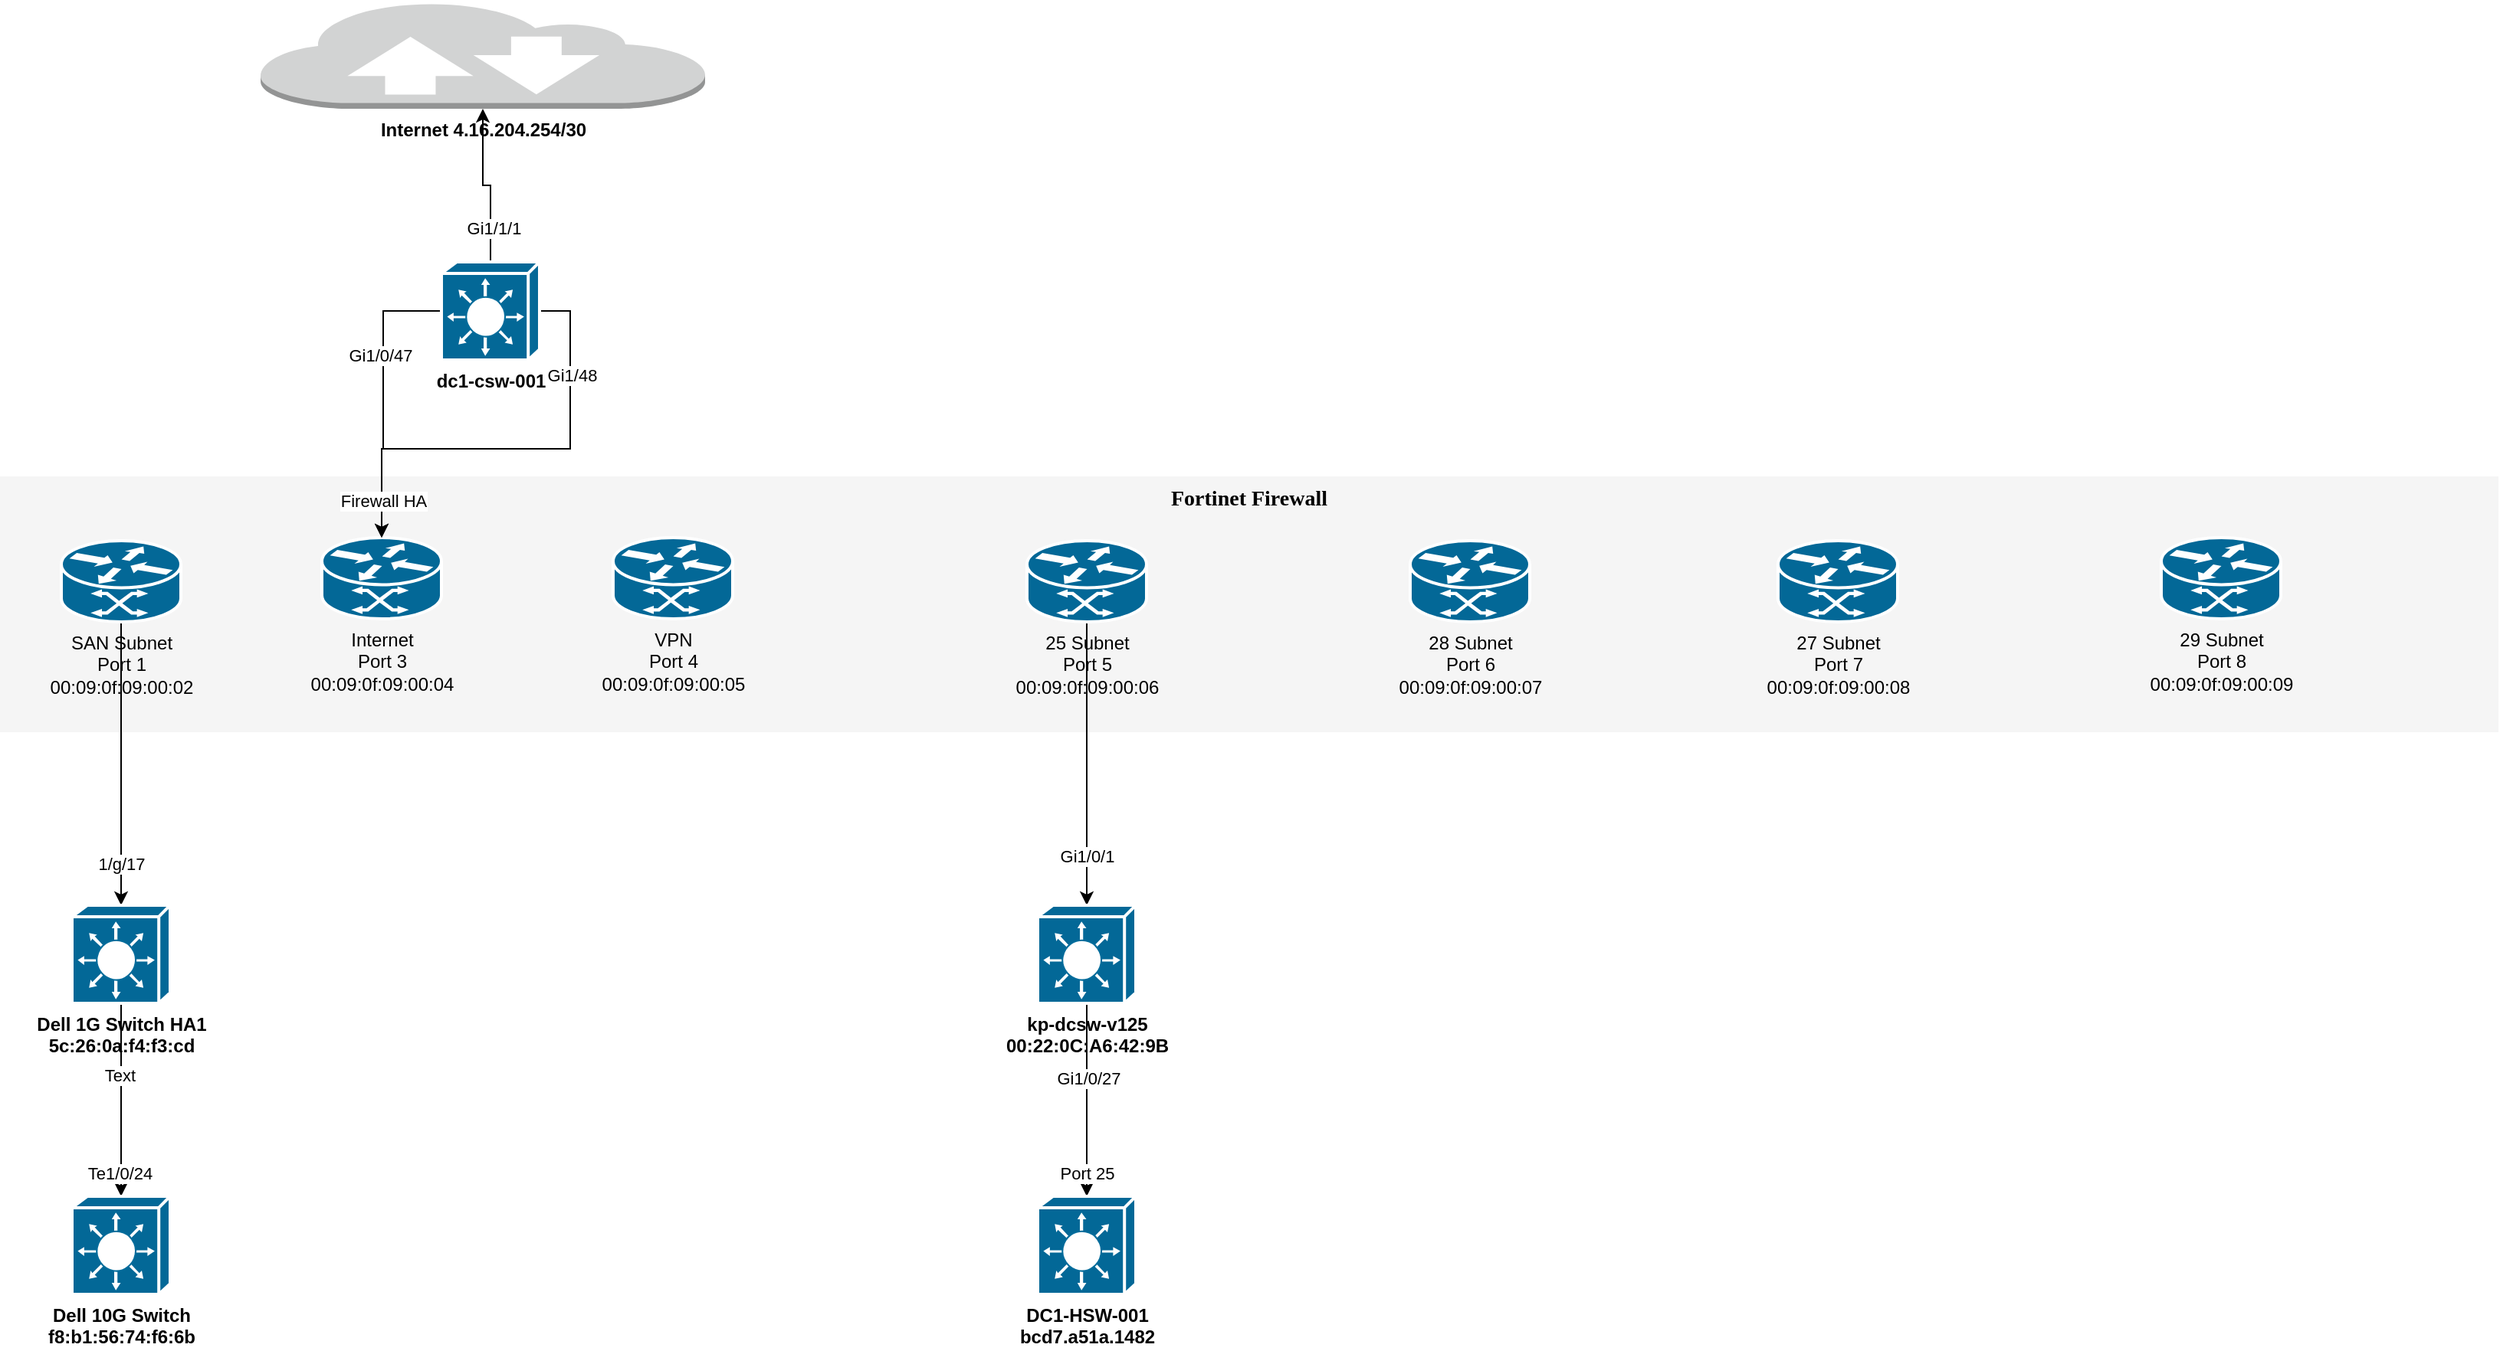 <mxfile version="24.0.7" type="github">
  <diagram name="Page-1" id="c37626ed-c26b-45fb-9056-f9ebc6bb27b6">
    <mxGraphModel dx="2074" dy="1114" grid="1" gridSize="10" guides="1" tooltips="1" connect="1" arrows="1" fold="1" page="1" pageScale="1" pageWidth="1100" pageHeight="850" background="none" math="0" shadow="0">
      <root>
        <mxCell id="0" />
        <mxCell id="1" parent="0" />
        <mxCell id="1c7a67bf8fd3230f-83" value="Fortinet Firewall" style="whiteSpace=wrap;html=1;rounded=0;shadow=0;comic=0;strokeWidth=1;fontFamily=Verdana;fontSize=14;fillColor=#f5f5f5;strokeColor=none;verticalAlign=top;fontStyle=1" parent="1" vertex="1">
          <mxGeometry x="290" y="330" width="1630" height="167" as="geometry" />
        </mxCell>
        <mxCell id="mh3bhrRl3af4ebjUZuJ7-24" style="edgeStyle=orthogonalEdgeStyle;rounded=0;orthogonalLoop=1;jettySize=auto;html=1;" edge="1" parent="1" source="mh3bhrRl3af4ebjUZuJ7-1" target="mh3bhrRl3af4ebjUZuJ7-23">
          <mxGeometry relative="1" as="geometry" />
        </mxCell>
        <mxCell id="mh3bhrRl3af4ebjUZuJ7-25" value="Gi1/0/1" style="edgeLabel;html=1;align=center;verticalAlign=middle;resizable=0;points=[];" vertex="1" connectable="0" parent="mh3bhrRl3af4ebjUZuJ7-24">
          <mxGeometry x="0.65" relative="1" as="geometry">
            <mxPoint as="offset" />
          </mxGeometry>
        </mxCell>
        <mxCell id="mh3bhrRl3af4ebjUZuJ7-1" value="&lt;div&gt;25 Subnet&lt;/div&gt;&lt;div&gt;Port 5&lt;/div&gt;&lt;div&gt;00:09:0f:09:00:06&lt;/div&gt;" style="shape=mxgraph.cisco.routers.atm_router;sketch=0;html=1;pointerEvents=1;dashed=0;fillColor=#036897;strokeColor=#ffffff;strokeWidth=2;verticalLabelPosition=bottom;verticalAlign=top;align=center;outlineConnect=0;" vertex="1" parent="1">
          <mxGeometry x="960" y="372" width="78" height="53" as="geometry" />
        </mxCell>
        <mxCell id="mh3bhrRl3af4ebjUZuJ7-7" value="&lt;div&gt;27 Subnet&lt;/div&gt;&lt;div&gt;Port 7&lt;/div&gt;&lt;div&gt;00:09:0f:09:00:08&lt;/div&gt;" style="shape=mxgraph.cisco.routers.atm_router;sketch=0;html=1;pointerEvents=1;dashed=0;fillColor=#036897;strokeColor=#ffffff;strokeWidth=2;verticalLabelPosition=bottom;verticalAlign=top;align=center;outlineConnect=0;" vertex="1" parent="1">
          <mxGeometry x="1450" y="372" width="78" height="53" as="geometry" />
        </mxCell>
        <mxCell id="mh3bhrRl3af4ebjUZuJ7-8" value="&lt;div&gt;28 Subnet&lt;/div&gt;&lt;div&gt;Port 6&lt;/div&gt;&lt;div&gt;00:09:0f:09:00:07&lt;/div&gt;" style="shape=mxgraph.cisco.routers.atm_router;sketch=0;html=1;pointerEvents=1;dashed=0;fillColor=#036897;strokeColor=#ffffff;strokeWidth=2;verticalLabelPosition=bottom;verticalAlign=top;align=center;outlineConnect=0;" vertex="1" parent="1">
          <mxGeometry x="1210" y="372" width="78" height="53" as="geometry" />
        </mxCell>
        <mxCell id="mh3bhrRl3af4ebjUZuJ7-9" value="&lt;div&gt;29 Subnet&lt;/div&gt;&lt;div&gt;Port 8&lt;/div&gt;&lt;div&gt;00:09:0f:09:00:09&lt;/div&gt;" style="shape=mxgraph.cisco.routers.atm_router;sketch=0;html=1;pointerEvents=1;dashed=0;fillColor=#036897;strokeColor=#ffffff;strokeWidth=2;verticalLabelPosition=bottom;verticalAlign=top;align=center;outlineConnect=0;" vertex="1" parent="1">
          <mxGeometry x="1700" y="370" width="78" height="53" as="geometry" />
        </mxCell>
        <mxCell id="mh3bhrRl3af4ebjUZuJ7-45" style="edgeStyle=orthogonalEdgeStyle;rounded=0;orthogonalLoop=1;jettySize=auto;html=1;" edge="1" parent="1" source="mh3bhrRl3af4ebjUZuJ7-10" target="mh3bhrRl3af4ebjUZuJ7-43">
          <mxGeometry relative="1" as="geometry" />
        </mxCell>
        <mxCell id="mh3bhrRl3af4ebjUZuJ7-49" value="1/g/17" style="edgeLabel;html=1;align=center;verticalAlign=middle;resizable=0;points=[];" vertex="1" connectable="0" parent="mh3bhrRl3af4ebjUZuJ7-45">
          <mxGeometry x="0.708" relative="1" as="geometry">
            <mxPoint as="offset" />
          </mxGeometry>
        </mxCell>
        <mxCell id="mh3bhrRl3af4ebjUZuJ7-10" value="&lt;div&gt;SAN Subnet&lt;/div&gt;&lt;div&gt;Port 1&lt;/div&gt;&lt;div&gt;00:09:0f:09:00:02&lt;/div&gt;&lt;div&gt;&lt;br&gt;&lt;/div&gt;" style="shape=mxgraph.cisco.routers.atm_router;sketch=0;html=1;pointerEvents=1;dashed=0;fillColor=#036897;strokeColor=#ffffff;strokeWidth=2;verticalLabelPosition=bottom;verticalAlign=top;align=center;outlineConnect=0;" vertex="1" parent="1">
          <mxGeometry x="330" y="372" width="78" height="53" as="geometry" />
        </mxCell>
        <mxCell id="mh3bhrRl3af4ebjUZuJ7-11" value="&lt;div&gt;VPN&lt;/div&gt;&lt;div&gt;Port 4&lt;/div&gt;&lt;div&gt;00:09:0f:09:00:05&lt;/div&gt;" style="shape=mxgraph.cisco.routers.atm_router;sketch=0;html=1;pointerEvents=1;dashed=0;fillColor=#036897;strokeColor=#ffffff;strokeWidth=2;verticalLabelPosition=bottom;verticalAlign=top;align=center;outlineConnect=0;" vertex="1" parent="1">
          <mxGeometry x="690" y="370" width="78" height="53" as="geometry" />
        </mxCell>
        <mxCell id="mh3bhrRl3af4ebjUZuJ7-14" value="&lt;div&gt;Internet&lt;/div&gt;&lt;div&gt;Port 3&lt;/div&gt;&lt;div&gt;00:09:0f:09:00:04&lt;/div&gt;" style="shape=mxgraph.cisco.routers.atm_router;sketch=0;html=1;pointerEvents=1;dashed=0;fillColor=#036897;strokeColor=#ffffff;strokeWidth=2;verticalLabelPosition=bottom;verticalAlign=top;align=center;outlineConnect=0;" vertex="1" parent="1">
          <mxGeometry x="500" y="370" width="78" height="53" as="geometry" />
        </mxCell>
        <mxCell id="mh3bhrRl3af4ebjUZuJ7-17" value="&lt;b&gt;Internet 4.16.204.254/30&lt;/b&gt;" style="outlineConnect=0;dashed=0;verticalLabelPosition=bottom;verticalAlign=top;align=center;html=1;shape=mxgraph.aws3.internet_2;fillColor=#D2D3D3;gradientColor=none;" vertex="1" parent="1">
          <mxGeometry x="460" y="20" width="290" height="70" as="geometry" />
        </mxCell>
        <mxCell id="mh3bhrRl3af4ebjUZuJ7-40" style="edgeStyle=orthogonalEdgeStyle;rounded=0;orthogonalLoop=1;jettySize=auto;html=1;" edge="1" parent="1" source="mh3bhrRl3af4ebjUZuJ7-23" target="mh3bhrRl3af4ebjUZuJ7-37">
          <mxGeometry relative="1" as="geometry" />
        </mxCell>
        <mxCell id="mh3bhrRl3af4ebjUZuJ7-41" value="Port 25" style="edgeLabel;html=1;align=center;verticalAlign=middle;resizable=0;points=[];" vertex="1" connectable="0" parent="mh3bhrRl3af4ebjUZuJ7-40">
          <mxGeometry x="0.507" y="-2" relative="1" as="geometry">
            <mxPoint x="2" y="16" as="offset" />
          </mxGeometry>
        </mxCell>
        <mxCell id="mh3bhrRl3af4ebjUZuJ7-42" value="Gi1/0/27" style="edgeLabel;html=1;align=center;verticalAlign=middle;resizable=0;points=[];" vertex="1" connectable="0" parent="mh3bhrRl3af4ebjUZuJ7-40">
          <mxGeometry x="-0.507" y="1" relative="1" as="geometry">
            <mxPoint y="18" as="offset" />
          </mxGeometry>
        </mxCell>
        <mxCell id="mh3bhrRl3af4ebjUZuJ7-23" value="&lt;div&gt;&lt;b&gt;kp-dcsw-v125&lt;br&gt;&lt;/b&gt;&lt;/div&gt;&lt;div&gt;&lt;b&gt;00:22:0C:A6:42:9B&lt;/b&gt;&lt;/div&gt;" style="shape=mxgraph.cisco.switches.layer_3_switch;sketch=0;html=1;pointerEvents=1;dashed=0;fillColor=#036897;strokeColor=#ffffff;strokeWidth=2;verticalLabelPosition=bottom;verticalAlign=top;align=center;outlineConnect=0;" vertex="1" parent="1">
          <mxGeometry x="967" y="610" width="64" height="64" as="geometry" />
        </mxCell>
        <mxCell id="mh3bhrRl3af4ebjUZuJ7-29" style="edgeStyle=orthogonalEdgeStyle;rounded=0;orthogonalLoop=1;jettySize=auto;html=1;" edge="1" parent="1" source="mh3bhrRl3af4ebjUZuJ7-26" target="mh3bhrRl3af4ebjUZuJ7-14">
          <mxGeometry relative="1" as="geometry">
            <Array as="points">
              <mxPoint x="540" y="222" />
              <mxPoint x="540" y="312" />
              <mxPoint x="539" y="312" />
            </Array>
          </mxGeometry>
        </mxCell>
        <mxCell id="mh3bhrRl3af4ebjUZuJ7-31" value="Gi1/0/47" style="edgeLabel;html=1;align=center;verticalAlign=middle;resizable=0;points=[];" vertex="1" connectable="0" parent="mh3bhrRl3af4ebjUZuJ7-29">
          <mxGeometry x="-0.283" y="-2" relative="1" as="geometry">
            <mxPoint as="offset" />
          </mxGeometry>
        </mxCell>
        <mxCell id="mh3bhrRl3af4ebjUZuJ7-30" style="edgeStyle=orthogonalEdgeStyle;rounded=0;orthogonalLoop=1;jettySize=auto;html=1;exitX=1;exitY=0.5;exitDx=0;exitDy=0;exitPerimeter=0;" edge="1" parent="1" source="mh3bhrRl3af4ebjUZuJ7-26" target="mh3bhrRl3af4ebjUZuJ7-14">
          <mxGeometry relative="1" as="geometry">
            <mxPoint x="670" y="310" as="targetPoint" />
          </mxGeometry>
        </mxCell>
        <mxCell id="mh3bhrRl3af4ebjUZuJ7-32" value="&lt;div&gt;Gi1/48&lt;/div&gt;" style="edgeLabel;html=1;align=center;verticalAlign=middle;resizable=0;points=[];" vertex="1" connectable="0" parent="mh3bhrRl3af4ebjUZuJ7-30">
          <mxGeometry x="-0.574" y="1" relative="1" as="geometry">
            <mxPoint as="offset" />
          </mxGeometry>
        </mxCell>
        <mxCell id="mh3bhrRl3af4ebjUZuJ7-33" value="Firewall HA" style="edgeLabel;html=1;align=center;verticalAlign=middle;resizable=0;points=[];" vertex="1" connectable="0" parent="mh3bhrRl3af4ebjUZuJ7-30">
          <mxGeometry x="0.835" y="1" relative="1" as="geometry">
            <mxPoint as="offset" />
          </mxGeometry>
        </mxCell>
        <mxCell id="mh3bhrRl3af4ebjUZuJ7-34" style="edgeStyle=orthogonalEdgeStyle;rounded=0;orthogonalLoop=1;jettySize=auto;html=1;" edge="1" parent="1" source="mh3bhrRl3af4ebjUZuJ7-26" target="mh3bhrRl3af4ebjUZuJ7-17">
          <mxGeometry relative="1" as="geometry" />
        </mxCell>
        <mxCell id="mh3bhrRl3af4ebjUZuJ7-35" value="&lt;div&gt;Gi1/1/1&lt;/div&gt;" style="edgeLabel;html=1;align=center;verticalAlign=middle;resizable=0;points=[];" vertex="1" connectable="0" parent="mh3bhrRl3af4ebjUZuJ7-34">
          <mxGeometry x="-0.581" y="-2" relative="1" as="geometry">
            <mxPoint as="offset" />
          </mxGeometry>
        </mxCell>
        <mxCell id="mh3bhrRl3af4ebjUZuJ7-26" value="&lt;div&gt;&lt;b&gt;dc1-csw-001&lt;/b&gt;&lt;/div&gt;" style="shape=mxgraph.cisco.switches.layer_3_switch;sketch=0;html=1;pointerEvents=1;dashed=0;fillColor=#036897;strokeColor=#ffffff;strokeWidth=2;verticalLabelPosition=bottom;verticalAlign=top;align=center;outlineConnect=0;" vertex="1" parent="1">
          <mxGeometry x="578" y="190" width="64" height="64" as="geometry" />
        </mxCell>
        <mxCell id="mh3bhrRl3af4ebjUZuJ7-37" value="&lt;div&gt;&lt;b&gt;DC1-HSW-001&lt;/b&gt;&lt;/div&gt;&lt;div&gt;&lt;b&gt;bcd7.a51a.1482&lt;br&gt;&lt;/b&gt;&lt;/div&gt;" style="shape=mxgraph.cisco.switches.layer_3_switch;sketch=0;html=1;pointerEvents=1;dashed=0;fillColor=#036897;strokeColor=#ffffff;strokeWidth=2;verticalLabelPosition=bottom;verticalAlign=top;align=center;outlineConnect=0;" vertex="1" parent="1">
          <mxGeometry x="967" y="800" width="64" height="64" as="geometry" />
        </mxCell>
        <mxCell id="mh3bhrRl3af4ebjUZuJ7-48" style="edgeStyle=orthogonalEdgeStyle;rounded=0;orthogonalLoop=1;jettySize=auto;html=1;" edge="1" parent="1" source="mh3bhrRl3af4ebjUZuJ7-43" target="mh3bhrRl3af4ebjUZuJ7-46">
          <mxGeometry relative="1" as="geometry" />
        </mxCell>
        <mxCell id="mh3bhrRl3af4ebjUZuJ7-53" value="Te1/0/24" style="edgeLabel;html=1;align=center;verticalAlign=middle;resizable=0;points=[];" vertex="1" connectable="0" parent="mh3bhrRl3af4ebjUZuJ7-48">
          <mxGeometry x="0.571" y="-1" relative="1" as="geometry">
            <mxPoint y="12" as="offset" />
          </mxGeometry>
        </mxCell>
        <mxCell id="mh3bhrRl3af4ebjUZuJ7-54" value="Text" style="edgeLabel;html=1;align=center;verticalAlign=middle;resizable=0;points=[];" vertex="1" connectable="0" parent="mh3bhrRl3af4ebjUZuJ7-48">
          <mxGeometry x="-0.254" y="-1" relative="1" as="geometry">
            <mxPoint as="offset" />
          </mxGeometry>
        </mxCell>
        <mxCell id="mh3bhrRl3af4ebjUZuJ7-43" value="&lt;div&gt;&lt;b&gt;Dell 1G Switch HA1&lt;br&gt;&lt;/b&gt;&lt;/div&gt;&lt;div&gt;&lt;b&gt;5c:26:0a:f4:f3:cd&lt;/b&gt;&lt;br&gt;&lt;/div&gt;" style="shape=mxgraph.cisco.switches.layer_3_switch;sketch=0;html=1;pointerEvents=1;dashed=0;fillColor=#036897;strokeColor=#ffffff;strokeWidth=2;verticalLabelPosition=bottom;verticalAlign=top;align=center;outlineConnect=0;" vertex="1" parent="1">
          <mxGeometry x="337" y="610" width="64" height="64" as="geometry" />
        </mxCell>
        <mxCell id="mh3bhrRl3af4ebjUZuJ7-46" value="&lt;div&gt;&lt;b&gt;Dell 10G Switch&lt;/b&gt;&lt;/div&gt;&lt;div&gt;&lt;b&gt;f8:b1:56:74:f6:6b&lt;br&gt;&lt;/b&gt;&lt;/div&gt;" style="shape=mxgraph.cisco.switches.layer_3_switch;sketch=0;html=1;pointerEvents=1;dashed=0;fillColor=#036897;strokeColor=#ffffff;strokeWidth=2;verticalLabelPosition=bottom;verticalAlign=top;align=center;outlineConnect=0;" vertex="1" parent="1">
          <mxGeometry x="337" y="800" width="64" height="64" as="geometry" />
        </mxCell>
      </root>
    </mxGraphModel>
  </diagram>
</mxfile>
